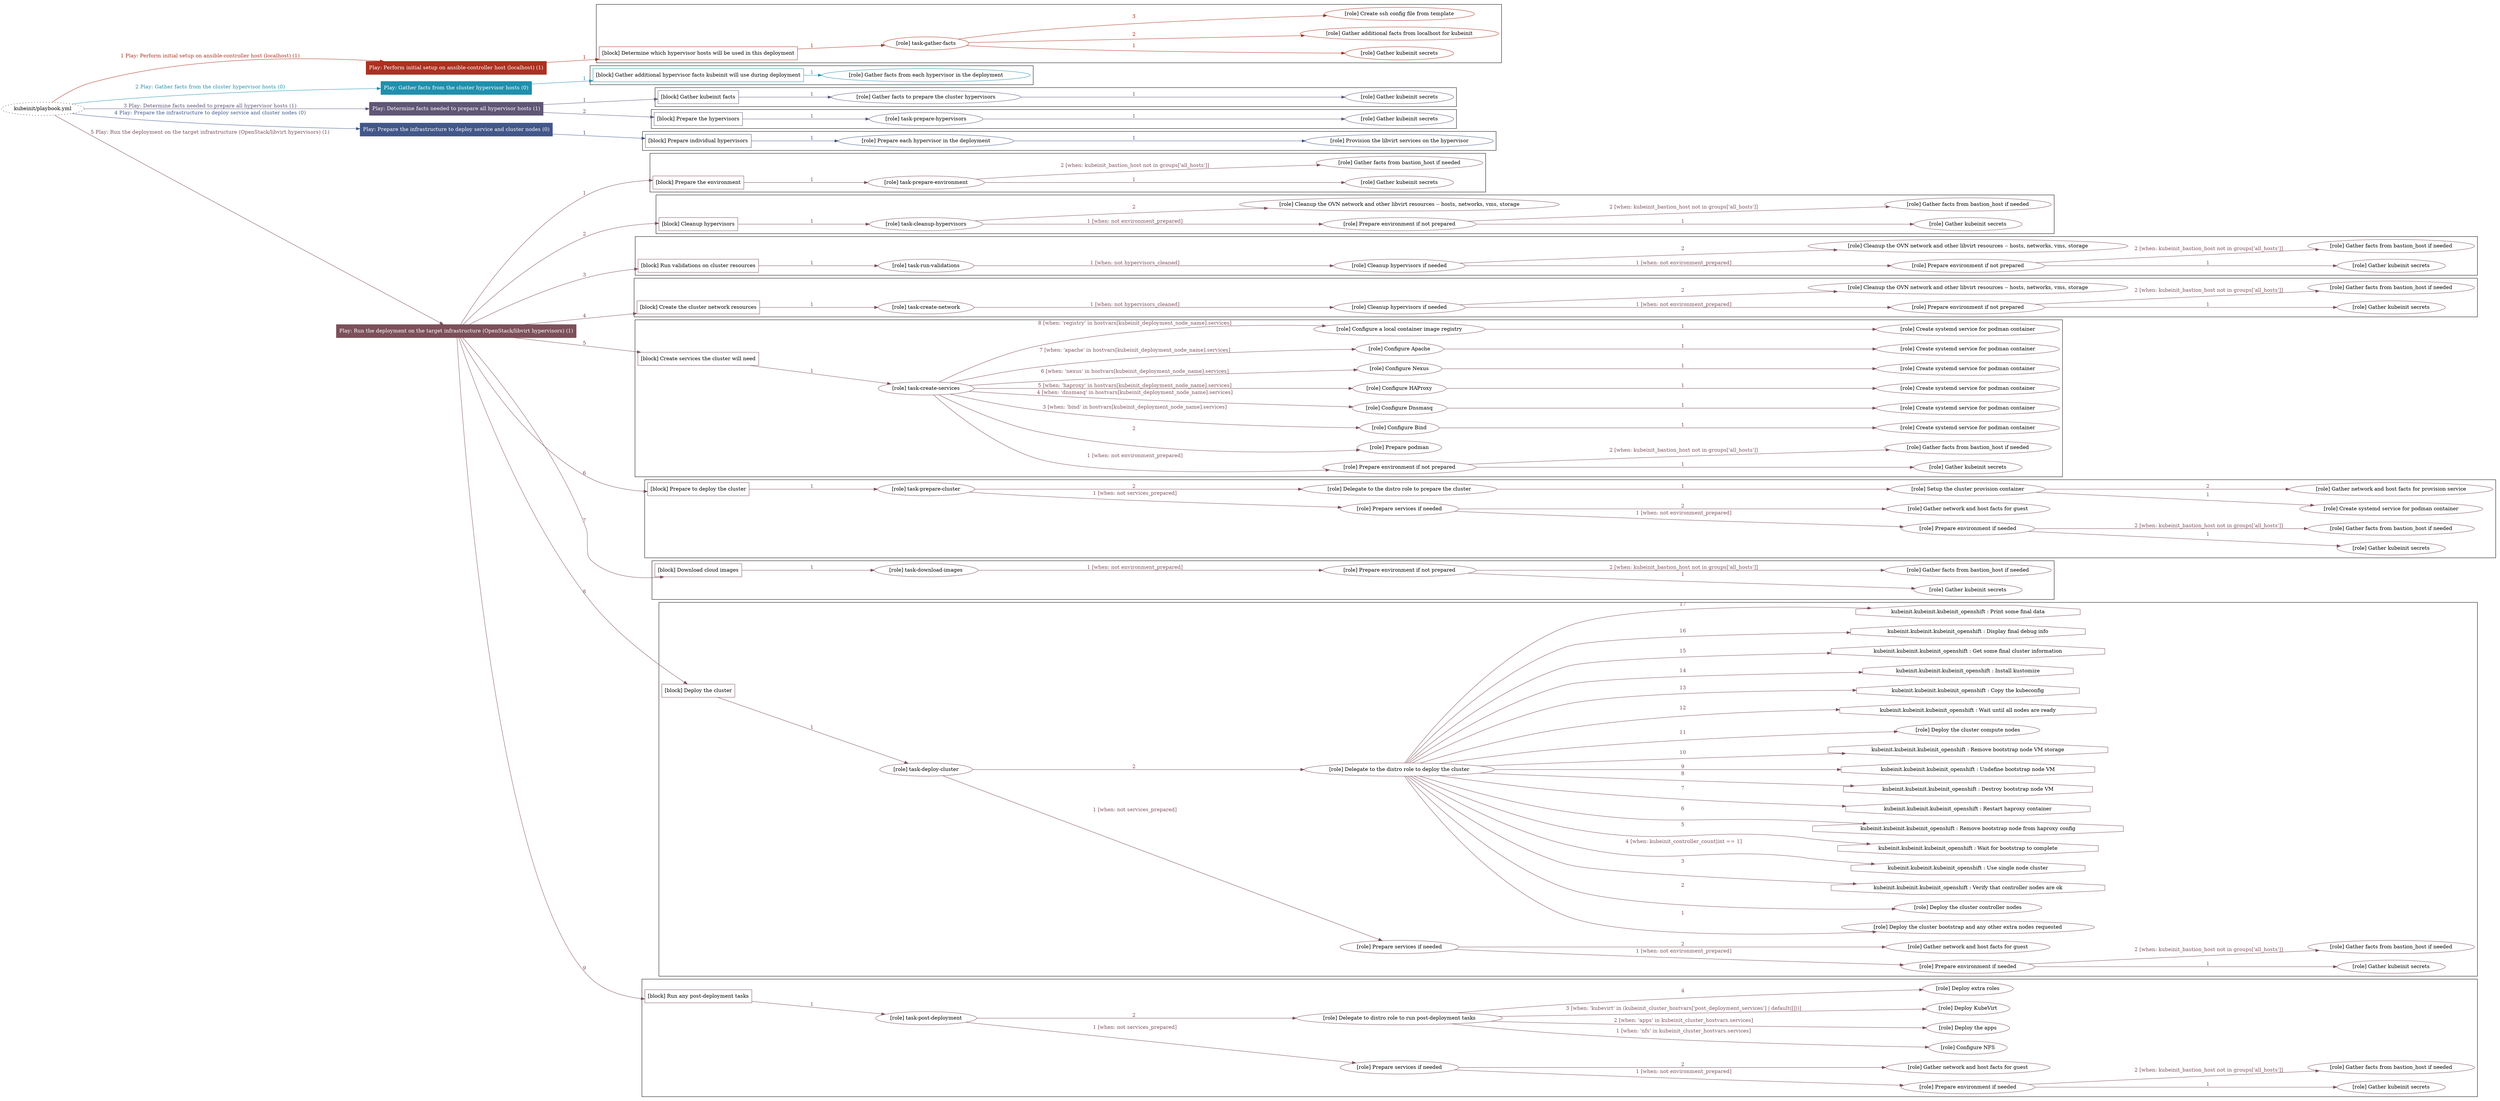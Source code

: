 digraph {
	graph [concentrate=true ordering=in rankdir=LR ratio=fill]
	edge [esep=5 sep=10]
	"kubeinit/playbook.yml" [URL="/home/runner/work/kubeinit/kubeinit/kubeinit/playbook.yml" id=playbook_2ecef9c2 style=dotted]
	"kubeinit/playbook.yml" -> play_bd75e456 [label="1 Play: Perform initial setup on ansible-controller host (localhost) (1)" color="#ac3120" fontcolor="#ac3120" id=edge_play_bd75e456 labeltooltip="1 Play: Perform initial setup on ansible-controller host (localhost) (1)" tooltip="1 Play: Perform initial setup on ansible-controller host (localhost) (1)"]
	subgraph "Play: Perform initial setup on ansible-controller host (localhost) (1)" {
		play_bd75e456 [label="Play: Perform initial setup on ansible-controller host (localhost) (1)" URL="/home/runner/work/kubeinit/kubeinit/kubeinit/playbook.yml" color="#ac3120" fontcolor="#ffffff" id=play_bd75e456 shape=box style=filled tooltip=localhost]
		play_bd75e456 -> block_e60474e4 [label=1 color="#ac3120" fontcolor="#ac3120" id=edge_block_e60474e4 labeltooltip=1 tooltip=1]
		subgraph cluster_block_e60474e4 {
			block_e60474e4 [label="[block] Determine which hypervisor hosts will be used in this deployment" URL="/home/runner/work/kubeinit/kubeinit/kubeinit/playbook.yml" color="#ac3120" id=block_e60474e4 labeltooltip="Determine which hypervisor hosts will be used in this deployment" shape=box tooltip="Determine which hypervisor hosts will be used in this deployment"]
			block_e60474e4 -> role_9dd4829f [label="1 " color="#ac3120" fontcolor="#ac3120" id=edge_role_9dd4829f labeltooltip="1 " tooltip="1 "]
			subgraph "task-gather-facts" {
				role_9dd4829f [label="[role] task-gather-facts" URL="/home/runner/work/kubeinit/kubeinit/kubeinit/playbook.yml" color="#ac3120" id=role_9dd4829f tooltip="task-gather-facts"]
				role_9dd4829f -> role_21f0dcd2 [label="1 " color="#ac3120" fontcolor="#ac3120" id=edge_role_21f0dcd2 labeltooltip="1 " tooltip="1 "]
				subgraph "Gather kubeinit secrets" {
					role_21f0dcd2 [label="[role] Gather kubeinit secrets" URL="/home/runner/.ansible/collections/ansible_collections/kubeinit/kubeinit/roles/kubeinit_prepare/tasks/build_hypervisors_group.yml" color="#ac3120" id=role_21f0dcd2 tooltip="Gather kubeinit secrets"]
				}
				role_9dd4829f -> role_480e00d5 [label="2 " color="#ac3120" fontcolor="#ac3120" id=edge_role_480e00d5 labeltooltip="2 " tooltip="2 "]
				subgraph "Gather additional facts from localhost for kubeinit" {
					role_480e00d5 [label="[role] Gather additional facts from localhost for kubeinit" URL="/home/runner/.ansible/collections/ansible_collections/kubeinit/kubeinit/roles/kubeinit_prepare/tasks/build_hypervisors_group.yml" color="#ac3120" id=role_480e00d5 tooltip="Gather additional facts from localhost for kubeinit"]
				}
				role_9dd4829f -> role_1abca2e8 [label="3 " color="#ac3120" fontcolor="#ac3120" id=edge_role_1abca2e8 labeltooltip="3 " tooltip="3 "]
				subgraph "Create ssh config file from template" {
					role_1abca2e8 [label="[role] Create ssh config file from template" URL="/home/runner/.ansible/collections/ansible_collections/kubeinit/kubeinit/roles/kubeinit_prepare/tasks/build_hypervisors_group.yml" color="#ac3120" id=role_1abca2e8 tooltip="Create ssh config file from template"]
				}
			}
		}
	}
	"kubeinit/playbook.yml" -> play_3fe24943 [label="2 Play: Gather facts from the cluster hypervisor hosts (0)" color="#1f90ad" fontcolor="#1f90ad" id=edge_play_3fe24943 labeltooltip="2 Play: Gather facts from the cluster hypervisor hosts (0)" tooltip="2 Play: Gather facts from the cluster hypervisor hosts (0)"]
	subgraph "Play: Gather facts from the cluster hypervisor hosts (0)" {
		play_3fe24943 [label="Play: Gather facts from the cluster hypervisor hosts (0)" URL="/home/runner/work/kubeinit/kubeinit/kubeinit/playbook.yml" color="#1f90ad" fontcolor="#ffffff" id=play_3fe24943 shape=box style=filled tooltip="Play: Gather facts from the cluster hypervisor hosts (0)"]
		play_3fe24943 -> block_f108f257 [label=1 color="#1f90ad" fontcolor="#1f90ad" id=edge_block_f108f257 labeltooltip=1 tooltip=1]
		subgraph cluster_block_f108f257 {
			block_f108f257 [label="[block] Gather additional hypervisor facts kubeinit will use during deployment" URL="/home/runner/work/kubeinit/kubeinit/kubeinit/playbook.yml" color="#1f90ad" id=block_f108f257 labeltooltip="Gather additional hypervisor facts kubeinit will use during deployment" shape=box tooltip="Gather additional hypervisor facts kubeinit will use during deployment"]
			block_f108f257 -> role_a5a7b0dd [label="1 " color="#1f90ad" fontcolor="#1f90ad" id=edge_role_a5a7b0dd labeltooltip="1 " tooltip="1 "]
			subgraph "Gather facts from each hypervisor in the deployment" {
				role_a5a7b0dd [label="[role] Gather facts from each hypervisor in the deployment" URL="/home/runner/work/kubeinit/kubeinit/kubeinit/playbook.yml" color="#1f90ad" id=role_a5a7b0dd tooltip="Gather facts from each hypervisor in the deployment"]
			}
		}
	}
	"kubeinit/playbook.yml" -> play_b5bf897e [label="3 Play: Determine facts needed to prepare all hypervisor hosts (1)" color="#605676" fontcolor="#605676" id=edge_play_b5bf897e labeltooltip="3 Play: Determine facts needed to prepare all hypervisor hosts (1)" tooltip="3 Play: Determine facts needed to prepare all hypervisor hosts (1)"]
	subgraph "Play: Determine facts needed to prepare all hypervisor hosts (1)" {
		play_b5bf897e [label="Play: Determine facts needed to prepare all hypervisor hosts (1)" URL="/home/runner/work/kubeinit/kubeinit/kubeinit/playbook.yml" color="#605676" fontcolor="#ffffff" id=play_b5bf897e shape=box style=filled tooltip=localhost]
		play_b5bf897e -> block_029d17f0 [label=1 color="#605676" fontcolor="#605676" id=edge_block_029d17f0 labeltooltip=1 tooltip=1]
		subgraph cluster_block_029d17f0 {
			block_029d17f0 [label="[block] Gather kubeinit facts" URL="/home/runner/work/kubeinit/kubeinit/kubeinit/playbook.yml" color="#605676" id=block_029d17f0 labeltooltip="Gather kubeinit facts" shape=box tooltip="Gather kubeinit facts"]
			block_029d17f0 -> role_c4d82b80 [label="1 " color="#605676" fontcolor="#605676" id=edge_role_c4d82b80 labeltooltip="1 " tooltip="1 "]
			subgraph "Gather facts to prepare the cluster hypervisors" {
				role_c4d82b80 [label="[role] Gather facts to prepare the cluster hypervisors" URL="/home/runner/work/kubeinit/kubeinit/kubeinit/playbook.yml" color="#605676" id=role_c4d82b80 tooltip="Gather facts to prepare the cluster hypervisors"]
				role_c4d82b80 -> role_113eaf6a [label="1 " color="#605676" fontcolor="#605676" id=edge_role_113eaf6a labeltooltip="1 " tooltip="1 "]
				subgraph "Gather kubeinit secrets" {
					role_113eaf6a [label="[role] Gather kubeinit secrets" URL="/home/runner/.ansible/collections/ansible_collections/kubeinit/kubeinit/roles/kubeinit_prepare/tasks/gather_kubeinit_facts.yml" color="#605676" id=role_113eaf6a tooltip="Gather kubeinit secrets"]
				}
			}
		}
		play_b5bf897e -> block_5e8f292c [label=2 color="#605676" fontcolor="#605676" id=edge_block_5e8f292c labeltooltip=2 tooltip=2]
		subgraph cluster_block_5e8f292c {
			block_5e8f292c [label="[block] Prepare the hypervisors" URL="/home/runner/work/kubeinit/kubeinit/kubeinit/playbook.yml" color="#605676" id=block_5e8f292c labeltooltip="Prepare the hypervisors" shape=box tooltip="Prepare the hypervisors"]
			block_5e8f292c -> role_0f27f390 [label="1 " color="#605676" fontcolor="#605676" id=edge_role_0f27f390 labeltooltip="1 " tooltip="1 "]
			subgraph "task-prepare-hypervisors" {
				role_0f27f390 [label="[role] task-prepare-hypervisors" URL="/home/runner/work/kubeinit/kubeinit/kubeinit/playbook.yml" color="#605676" id=role_0f27f390 tooltip="task-prepare-hypervisors"]
				role_0f27f390 -> role_08457fc5 [label="1 " color="#605676" fontcolor="#605676" id=edge_role_08457fc5 labeltooltip="1 " tooltip="1 "]
				subgraph "Gather kubeinit secrets" {
					role_08457fc5 [label="[role] Gather kubeinit secrets" URL="/home/runner/.ansible/collections/ansible_collections/kubeinit/kubeinit/roles/kubeinit_prepare/tasks/gather_kubeinit_facts.yml" color="#605676" id=role_08457fc5 tooltip="Gather kubeinit secrets"]
				}
			}
		}
	}
	"kubeinit/playbook.yml" -> play_27a9bd4d [label="4 Play: Prepare the infrastructure to deploy service and cluster nodes (0)" color="#42578a" fontcolor="#42578a" id=edge_play_27a9bd4d labeltooltip="4 Play: Prepare the infrastructure to deploy service and cluster nodes (0)" tooltip="4 Play: Prepare the infrastructure to deploy service and cluster nodes (0)"]
	subgraph "Play: Prepare the infrastructure to deploy service and cluster nodes (0)" {
		play_27a9bd4d [label="Play: Prepare the infrastructure to deploy service and cluster nodes (0)" URL="/home/runner/work/kubeinit/kubeinit/kubeinit/playbook.yml" color="#42578a" fontcolor="#ffffff" id=play_27a9bd4d shape=box style=filled tooltip="Play: Prepare the infrastructure to deploy service and cluster nodes (0)"]
		play_27a9bd4d -> block_1eea6a3b [label=1 color="#42578a" fontcolor="#42578a" id=edge_block_1eea6a3b labeltooltip=1 tooltip=1]
		subgraph cluster_block_1eea6a3b {
			block_1eea6a3b [label="[block] Prepare individual hypervisors" URL="/home/runner/work/kubeinit/kubeinit/kubeinit/playbook.yml" color="#42578a" id=block_1eea6a3b labeltooltip="Prepare individual hypervisors" shape=box tooltip="Prepare individual hypervisors"]
			block_1eea6a3b -> role_54da2960 [label="1 " color="#42578a" fontcolor="#42578a" id=edge_role_54da2960 labeltooltip="1 " tooltip="1 "]
			subgraph "Prepare each hypervisor in the deployment" {
				role_54da2960 [label="[role] Prepare each hypervisor in the deployment" URL="/home/runner/work/kubeinit/kubeinit/kubeinit/playbook.yml" color="#42578a" id=role_54da2960 tooltip="Prepare each hypervisor in the deployment"]
				role_54da2960 -> role_a6de8993 [label="1 " color="#42578a" fontcolor="#42578a" id=edge_role_a6de8993 labeltooltip="1 " tooltip="1 "]
				subgraph "Provision the libvirt services on the hypervisor" {
					role_a6de8993 [label="[role] Provision the libvirt services on the hypervisor" URL="/home/runner/.ansible/collections/ansible_collections/kubeinit/kubeinit/roles/kubeinit_prepare/tasks/prepare_hypervisor.yml" color="#42578a" id=role_a6de8993 tooltip="Provision the libvirt services on the hypervisor"]
				}
			}
		}
	}
	"kubeinit/playbook.yml" -> play_464e5fad [label="5 Play: Run the deployment on the target infrastructure (OpenStack/libvirt hypervisors) (1)" color="#7c505b" fontcolor="#7c505b" id=edge_play_464e5fad labeltooltip="5 Play: Run the deployment on the target infrastructure (OpenStack/libvirt hypervisors) (1)" tooltip="5 Play: Run the deployment on the target infrastructure (OpenStack/libvirt hypervisors) (1)"]
	subgraph "Play: Run the deployment on the target infrastructure (OpenStack/libvirt hypervisors) (1)" {
		play_464e5fad [label="Play: Run the deployment on the target infrastructure (OpenStack/libvirt hypervisors) (1)" URL="/home/runner/work/kubeinit/kubeinit/kubeinit/playbook.yml" color="#7c505b" fontcolor="#ffffff" id=play_464e5fad shape=box style=filled tooltip=localhost]
		play_464e5fad -> block_c27dfc63 [label=1 color="#7c505b" fontcolor="#7c505b" id=edge_block_c27dfc63 labeltooltip=1 tooltip=1]
		subgraph cluster_block_c27dfc63 {
			block_c27dfc63 [label="[block] Prepare the environment" URL="/home/runner/work/kubeinit/kubeinit/kubeinit/playbook.yml" color="#7c505b" id=block_c27dfc63 labeltooltip="Prepare the environment" shape=box tooltip="Prepare the environment"]
			block_c27dfc63 -> role_5b046845 [label="1 " color="#7c505b" fontcolor="#7c505b" id=edge_role_5b046845 labeltooltip="1 " tooltip="1 "]
			subgraph "task-prepare-environment" {
				role_5b046845 [label="[role] task-prepare-environment" URL="/home/runner/work/kubeinit/kubeinit/kubeinit/playbook.yml" color="#7c505b" id=role_5b046845 tooltip="task-prepare-environment"]
				role_5b046845 -> role_dd54b17c [label="1 " color="#7c505b" fontcolor="#7c505b" id=edge_role_dd54b17c labeltooltip="1 " tooltip="1 "]
				subgraph "Gather kubeinit secrets" {
					role_dd54b17c [label="[role] Gather kubeinit secrets" URL="/home/runner/.ansible/collections/ansible_collections/kubeinit/kubeinit/roles/kubeinit_prepare/tasks/gather_kubeinit_facts.yml" color="#7c505b" id=role_dd54b17c tooltip="Gather kubeinit secrets"]
				}
				role_5b046845 -> role_344f8639 [label="2 [when: kubeinit_bastion_host not in groups['all_hosts']]" color="#7c505b" fontcolor="#7c505b" id=edge_role_344f8639 labeltooltip="2 [when: kubeinit_bastion_host not in groups['all_hosts']]" tooltip="2 [when: kubeinit_bastion_host not in groups['all_hosts']]"]
				subgraph "Gather facts from bastion_host if needed" {
					role_344f8639 [label="[role] Gather facts from bastion_host if needed" URL="/home/runner/.ansible/collections/ansible_collections/kubeinit/kubeinit/roles/kubeinit_prepare/tasks/main.yml" color="#7c505b" id=role_344f8639 tooltip="Gather facts from bastion_host if needed"]
				}
			}
		}
		play_464e5fad -> block_ee0a2fc3 [label=2 color="#7c505b" fontcolor="#7c505b" id=edge_block_ee0a2fc3 labeltooltip=2 tooltip=2]
		subgraph cluster_block_ee0a2fc3 {
			block_ee0a2fc3 [label="[block] Cleanup hypervisors" URL="/home/runner/work/kubeinit/kubeinit/kubeinit/playbook.yml" color="#7c505b" id=block_ee0a2fc3 labeltooltip="Cleanup hypervisors" shape=box tooltip="Cleanup hypervisors"]
			block_ee0a2fc3 -> role_9a7eea65 [label="1 " color="#7c505b" fontcolor="#7c505b" id=edge_role_9a7eea65 labeltooltip="1 " tooltip="1 "]
			subgraph "task-cleanup-hypervisors" {
				role_9a7eea65 [label="[role] task-cleanup-hypervisors" URL="/home/runner/work/kubeinit/kubeinit/kubeinit/playbook.yml" color="#7c505b" id=role_9a7eea65 tooltip="task-cleanup-hypervisors"]
				role_9a7eea65 -> role_60e5c113 [label="1 [when: not environment_prepared]" color="#7c505b" fontcolor="#7c505b" id=edge_role_60e5c113 labeltooltip="1 [when: not environment_prepared]" tooltip="1 [when: not environment_prepared]"]
				subgraph "Prepare environment if not prepared" {
					role_60e5c113 [label="[role] Prepare environment if not prepared" URL="/home/runner/.ansible/collections/ansible_collections/kubeinit/kubeinit/roles/kubeinit_libvirt/tasks/cleanup_hypervisors.yml" color="#7c505b" id=role_60e5c113 tooltip="Prepare environment if not prepared"]
					role_60e5c113 -> role_4d7ef647 [label="1 " color="#7c505b" fontcolor="#7c505b" id=edge_role_4d7ef647 labeltooltip="1 " tooltip="1 "]
					subgraph "Gather kubeinit secrets" {
						role_4d7ef647 [label="[role] Gather kubeinit secrets" URL="/home/runner/.ansible/collections/ansible_collections/kubeinit/kubeinit/roles/kubeinit_prepare/tasks/gather_kubeinit_facts.yml" color="#7c505b" id=role_4d7ef647 tooltip="Gather kubeinit secrets"]
					}
					role_60e5c113 -> role_9958f5a2 [label="2 [when: kubeinit_bastion_host not in groups['all_hosts']]" color="#7c505b" fontcolor="#7c505b" id=edge_role_9958f5a2 labeltooltip="2 [when: kubeinit_bastion_host not in groups['all_hosts']]" tooltip="2 [when: kubeinit_bastion_host not in groups['all_hosts']]"]
					subgraph "Gather facts from bastion_host if needed" {
						role_9958f5a2 [label="[role] Gather facts from bastion_host if needed" URL="/home/runner/.ansible/collections/ansible_collections/kubeinit/kubeinit/roles/kubeinit_prepare/tasks/main.yml" color="#7c505b" id=role_9958f5a2 tooltip="Gather facts from bastion_host if needed"]
					}
				}
				role_9a7eea65 -> role_b00a79b4 [label="2 " color="#7c505b" fontcolor="#7c505b" id=edge_role_b00a79b4 labeltooltip="2 " tooltip="2 "]
				subgraph "Cleanup the OVN network and other libvirt resources -- hosts, networks, vms, storage" {
					role_b00a79b4 [label="[role] Cleanup the OVN network and other libvirt resources -- hosts, networks, vms, storage" URL="/home/runner/.ansible/collections/ansible_collections/kubeinit/kubeinit/roles/kubeinit_libvirt/tasks/cleanup_hypervisors.yml" color="#7c505b" id=role_b00a79b4 tooltip="Cleanup the OVN network and other libvirt resources -- hosts, networks, vms, storage"]
				}
			}
		}
		play_464e5fad -> block_6ba2b6db [label=3 color="#7c505b" fontcolor="#7c505b" id=edge_block_6ba2b6db labeltooltip=3 tooltip=3]
		subgraph cluster_block_6ba2b6db {
			block_6ba2b6db [label="[block] Run validations on cluster resources" URL="/home/runner/work/kubeinit/kubeinit/kubeinit/playbook.yml" color="#7c505b" id=block_6ba2b6db labeltooltip="Run validations on cluster resources" shape=box tooltip="Run validations on cluster resources"]
			block_6ba2b6db -> role_a6dc7835 [label="1 " color="#7c505b" fontcolor="#7c505b" id=edge_role_a6dc7835 labeltooltip="1 " tooltip="1 "]
			subgraph "task-run-validations" {
				role_a6dc7835 [label="[role] task-run-validations" URL="/home/runner/work/kubeinit/kubeinit/kubeinit/playbook.yml" color="#7c505b" id=role_a6dc7835 tooltip="task-run-validations"]
				role_a6dc7835 -> role_3d66796c [label="1 [when: not hypervisors_cleaned]" color="#7c505b" fontcolor="#7c505b" id=edge_role_3d66796c labeltooltip="1 [when: not hypervisors_cleaned]" tooltip="1 [when: not hypervisors_cleaned]"]
				subgraph "Cleanup hypervisors if needed" {
					role_3d66796c [label="[role] Cleanup hypervisors if needed" URL="/home/runner/.ansible/collections/ansible_collections/kubeinit/kubeinit/roles/kubeinit_validations/tasks/main.yml" color="#7c505b" id=role_3d66796c tooltip="Cleanup hypervisors if needed"]
					role_3d66796c -> role_056857b9 [label="1 [when: not environment_prepared]" color="#7c505b" fontcolor="#7c505b" id=edge_role_056857b9 labeltooltip="1 [when: not environment_prepared]" tooltip="1 [when: not environment_prepared]"]
					subgraph "Prepare environment if not prepared" {
						role_056857b9 [label="[role] Prepare environment if not prepared" URL="/home/runner/.ansible/collections/ansible_collections/kubeinit/kubeinit/roles/kubeinit_libvirt/tasks/cleanup_hypervisors.yml" color="#7c505b" id=role_056857b9 tooltip="Prepare environment if not prepared"]
						role_056857b9 -> role_f570d9ed [label="1 " color="#7c505b" fontcolor="#7c505b" id=edge_role_f570d9ed labeltooltip="1 " tooltip="1 "]
						subgraph "Gather kubeinit secrets" {
							role_f570d9ed [label="[role] Gather kubeinit secrets" URL="/home/runner/.ansible/collections/ansible_collections/kubeinit/kubeinit/roles/kubeinit_prepare/tasks/gather_kubeinit_facts.yml" color="#7c505b" id=role_f570d9ed tooltip="Gather kubeinit secrets"]
						}
						role_056857b9 -> role_883fc8d9 [label="2 [when: kubeinit_bastion_host not in groups['all_hosts']]" color="#7c505b" fontcolor="#7c505b" id=edge_role_883fc8d9 labeltooltip="2 [when: kubeinit_bastion_host not in groups['all_hosts']]" tooltip="2 [when: kubeinit_bastion_host not in groups['all_hosts']]"]
						subgraph "Gather facts from bastion_host if needed" {
							role_883fc8d9 [label="[role] Gather facts from bastion_host if needed" URL="/home/runner/.ansible/collections/ansible_collections/kubeinit/kubeinit/roles/kubeinit_prepare/tasks/main.yml" color="#7c505b" id=role_883fc8d9 tooltip="Gather facts from bastion_host if needed"]
						}
					}
					role_3d66796c -> role_c065f592 [label="2 " color="#7c505b" fontcolor="#7c505b" id=edge_role_c065f592 labeltooltip="2 " tooltip="2 "]
					subgraph "Cleanup the OVN network and other libvirt resources -- hosts, networks, vms, storage" {
						role_c065f592 [label="[role] Cleanup the OVN network and other libvirt resources -- hosts, networks, vms, storage" URL="/home/runner/.ansible/collections/ansible_collections/kubeinit/kubeinit/roles/kubeinit_libvirt/tasks/cleanup_hypervisors.yml" color="#7c505b" id=role_c065f592 tooltip="Cleanup the OVN network and other libvirt resources -- hosts, networks, vms, storage"]
					}
				}
			}
		}
		play_464e5fad -> block_7b73a2bb [label=4 color="#7c505b" fontcolor="#7c505b" id=edge_block_7b73a2bb labeltooltip=4 tooltip=4]
		subgraph cluster_block_7b73a2bb {
			block_7b73a2bb [label="[block] Create the cluster network resources" URL="/home/runner/work/kubeinit/kubeinit/kubeinit/playbook.yml" color="#7c505b" id=block_7b73a2bb labeltooltip="Create the cluster network resources" shape=box tooltip="Create the cluster network resources"]
			block_7b73a2bb -> role_0841ff9b [label="1 " color="#7c505b" fontcolor="#7c505b" id=edge_role_0841ff9b labeltooltip="1 " tooltip="1 "]
			subgraph "task-create-network" {
				role_0841ff9b [label="[role] task-create-network" URL="/home/runner/work/kubeinit/kubeinit/kubeinit/playbook.yml" color="#7c505b" id=role_0841ff9b tooltip="task-create-network"]
				role_0841ff9b -> role_c2386a60 [label="1 [when: not hypervisors_cleaned]" color="#7c505b" fontcolor="#7c505b" id=edge_role_c2386a60 labeltooltip="1 [when: not hypervisors_cleaned]" tooltip="1 [when: not hypervisors_cleaned]"]
				subgraph "Cleanup hypervisors if needed" {
					role_c2386a60 [label="[role] Cleanup hypervisors if needed" URL="/home/runner/.ansible/collections/ansible_collections/kubeinit/kubeinit/roles/kubeinit_libvirt/tasks/create_network.yml" color="#7c505b" id=role_c2386a60 tooltip="Cleanup hypervisors if needed"]
					role_c2386a60 -> role_e0f6a421 [label="1 [when: not environment_prepared]" color="#7c505b" fontcolor="#7c505b" id=edge_role_e0f6a421 labeltooltip="1 [when: not environment_prepared]" tooltip="1 [when: not environment_prepared]"]
					subgraph "Prepare environment if not prepared" {
						role_e0f6a421 [label="[role] Prepare environment if not prepared" URL="/home/runner/.ansible/collections/ansible_collections/kubeinit/kubeinit/roles/kubeinit_libvirt/tasks/cleanup_hypervisors.yml" color="#7c505b" id=role_e0f6a421 tooltip="Prepare environment if not prepared"]
						role_e0f6a421 -> role_12e2e7cd [label="1 " color="#7c505b" fontcolor="#7c505b" id=edge_role_12e2e7cd labeltooltip="1 " tooltip="1 "]
						subgraph "Gather kubeinit secrets" {
							role_12e2e7cd [label="[role] Gather kubeinit secrets" URL="/home/runner/.ansible/collections/ansible_collections/kubeinit/kubeinit/roles/kubeinit_prepare/tasks/gather_kubeinit_facts.yml" color="#7c505b" id=role_12e2e7cd tooltip="Gather kubeinit secrets"]
						}
						role_e0f6a421 -> role_08251d9f [label="2 [when: kubeinit_bastion_host not in groups['all_hosts']]" color="#7c505b" fontcolor="#7c505b" id=edge_role_08251d9f labeltooltip="2 [when: kubeinit_bastion_host not in groups['all_hosts']]" tooltip="2 [when: kubeinit_bastion_host not in groups['all_hosts']]"]
						subgraph "Gather facts from bastion_host if needed" {
							role_08251d9f [label="[role] Gather facts from bastion_host if needed" URL="/home/runner/.ansible/collections/ansible_collections/kubeinit/kubeinit/roles/kubeinit_prepare/tasks/main.yml" color="#7c505b" id=role_08251d9f tooltip="Gather facts from bastion_host if needed"]
						}
					}
					role_c2386a60 -> role_8a01d1f8 [label="2 " color="#7c505b" fontcolor="#7c505b" id=edge_role_8a01d1f8 labeltooltip="2 " tooltip="2 "]
					subgraph "Cleanup the OVN network and other libvirt resources -- hosts, networks, vms, storage" {
						role_8a01d1f8 [label="[role] Cleanup the OVN network and other libvirt resources -- hosts, networks, vms, storage" URL="/home/runner/.ansible/collections/ansible_collections/kubeinit/kubeinit/roles/kubeinit_libvirt/tasks/cleanup_hypervisors.yml" color="#7c505b" id=role_8a01d1f8 tooltip="Cleanup the OVN network and other libvirt resources -- hosts, networks, vms, storage"]
					}
				}
			}
		}
		play_464e5fad -> block_6f288939 [label=5 color="#7c505b" fontcolor="#7c505b" id=edge_block_6f288939 labeltooltip=5 tooltip=5]
		subgraph cluster_block_6f288939 {
			block_6f288939 [label="[block] Create services the cluster will need" URL="/home/runner/work/kubeinit/kubeinit/kubeinit/playbook.yml" color="#7c505b" id=block_6f288939 labeltooltip="Create services the cluster will need" shape=box tooltip="Create services the cluster will need"]
			block_6f288939 -> role_d774614d [label="1 " color="#7c505b" fontcolor="#7c505b" id=edge_role_d774614d labeltooltip="1 " tooltip="1 "]
			subgraph "task-create-services" {
				role_d774614d [label="[role] task-create-services" URL="/home/runner/work/kubeinit/kubeinit/kubeinit/playbook.yml" color="#7c505b" id=role_d774614d tooltip="task-create-services"]
				role_d774614d -> role_f49b2416 [label="1 [when: not environment_prepared]" color="#7c505b" fontcolor="#7c505b" id=edge_role_f49b2416 labeltooltip="1 [when: not environment_prepared]" tooltip="1 [when: not environment_prepared]"]
				subgraph "Prepare environment if not prepared" {
					role_f49b2416 [label="[role] Prepare environment if not prepared" URL="/home/runner/.ansible/collections/ansible_collections/kubeinit/kubeinit/roles/kubeinit_services/tasks/main.yml" color="#7c505b" id=role_f49b2416 tooltip="Prepare environment if not prepared"]
					role_f49b2416 -> role_08028e03 [label="1 " color="#7c505b" fontcolor="#7c505b" id=edge_role_08028e03 labeltooltip="1 " tooltip="1 "]
					subgraph "Gather kubeinit secrets" {
						role_08028e03 [label="[role] Gather kubeinit secrets" URL="/home/runner/.ansible/collections/ansible_collections/kubeinit/kubeinit/roles/kubeinit_prepare/tasks/gather_kubeinit_facts.yml" color="#7c505b" id=role_08028e03 tooltip="Gather kubeinit secrets"]
					}
					role_f49b2416 -> role_474a8552 [label="2 [when: kubeinit_bastion_host not in groups['all_hosts']]" color="#7c505b" fontcolor="#7c505b" id=edge_role_474a8552 labeltooltip="2 [when: kubeinit_bastion_host not in groups['all_hosts']]" tooltip="2 [when: kubeinit_bastion_host not in groups['all_hosts']]"]
					subgraph "Gather facts from bastion_host if needed" {
						role_474a8552 [label="[role] Gather facts from bastion_host if needed" URL="/home/runner/.ansible/collections/ansible_collections/kubeinit/kubeinit/roles/kubeinit_prepare/tasks/main.yml" color="#7c505b" id=role_474a8552 tooltip="Gather facts from bastion_host if needed"]
					}
				}
				role_d774614d -> role_af45e315 [label="2 " color="#7c505b" fontcolor="#7c505b" id=edge_role_af45e315 labeltooltip="2 " tooltip="2 "]
				subgraph "Prepare podman" {
					role_af45e315 [label="[role] Prepare podman" URL="/home/runner/.ansible/collections/ansible_collections/kubeinit/kubeinit/roles/kubeinit_services/tasks/00_create_service_pod.yml" color="#7c505b" id=role_af45e315 tooltip="Prepare podman"]
				}
				role_d774614d -> role_59c7b62d [label="3 [when: 'bind' in hostvars[kubeinit_deployment_node_name].services]" color="#7c505b" fontcolor="#7c505b" id=edge_role_59c7b62d labeltooltip="3 [when: 'bind' in hostvars[kubeinit_deployment_node_name].services]" tooltip="3 [when: 'bind' in hostvars[kubeinit_deployment_node_name].services]"]
				subgraph "Configure Bind" {
					role_59c7b62d [label="[role] Configure Bind" URL="/home/runner/.ansible/collections/ansible_collections/kubeinit/kubeinit/roles/kubeinit_services/tasks/start_services_containers.yml" color="#7c505b" id=role_59c7b62d tooltip="Configure Bind"]
					role_59c7b62d -> role_da3156a0 [label="1 " color="#7c505b" fontcolor="#7c505b" id=edge_role_da3156a0 labeltooltip="1 " tooltip="1 "]
					subgraph "Create systemd service for podman container" {
						role_da3156a0 [label="[role] Create systemd service for podman container" URL="/home/runner/.ansible/collections/ansible_collections/kubeinit/kubeinit/roles/kubeinit_bind/tasks/main.yml" color="#7c505b" id=role_da3156a0 tooltip="Create systemd service for podman container"]
					}
				}
				role_d774614d -> role_2cb71d1d [label="4 [when: 'dnsmasq' in hostvars[kubeinit_deployment_node_name].services]" color="#7c505b" fontcolor="#7c505b" id=edge_role_2cb71d1d labeltooltip="4 [when: 'dnsmasq' in hostvars[kubeinit_deployment_node_name].services]" tooltip="4 [when: 'dnsmasq' in hostvars[kubeinit_deployment_node_name].services]"]
				subgraph "Configure Dnsmasq" {
					role_2cb71d1d [label="[role] Configure Dnsmasq" URL="/home/runner/.ansible/collections/ansible_collections/kubeinit/kubeinit/roles/kubeinit_services/tasks/start_services_containers.yml" color="#7c505b" id=role_2cb71d1d tooltip="Configure Dnsmasq"]
					role_2cb71d1d -> role_5d501524 [label="1 " color="#7c505b" fontcolor="#7c505b" id=edge_role_5d501524 labeltooltip="1 " tooltip="1 "]
					subgraph "Create systemd service for podman container" {
						role_5d501524 [label="[role] Create systemd service for podman container" URL="/home/runner/.ansible/collections/ansible_collections/kubeinit/kubeinit/roles/kubeinit_dnsmasq/tasks/main.yml" color="#7c505b" id=role_5d501524 tooltip="Create systemd service for podman container"]
					}
				}
				role_d774614d -> role_cab9b516 [label="5 [when: 'haproxy' in hostvars[kubeinit_deployment_node_name].services]" color="#7c505b" fontcolor="#7c505b" id=edge_role_cab9b516 labeltooltip="5 [when: 'haproxy' in hostvars[kubeinit_deployment_node_name].services]" tooltip="5 [when: 'haproxy' in hostvars[kubeinit_deployment_node_name].services]"]
				subgraph "Configure HAProxy" {
					role_cab9b516 [label="[role] Configure HAProxy" URL="/home/runner/.ansible/collections/ansible_collections/kubeinit/kubeinit/roles/kubeinit_services/tasks/start_services_containers.yml" color="#7c505b" id=role_cab9b516 tooltip="Configure HAProxy"]
					role_cab9b516 -> role_99c7da34 [label="1 " color="#7c505b" fontcolor="#7c505b" id=edge_role_99c7da34 labeltooltip="1 " tooltip="1 "]
					subgraph "Create systemd service for podman container" {
						role_99c7da34 [label="[role] Create systemd service for podman container" URL="/home/runner/.ansible/collections/ansible_collections/kubeinit/kubeinit/roles/kubeinit_haproxy/tasks/main.yml" color="#7c505b" id=role_99c7da34 tooltip="Create systemd service for podman container"]
					}
				}
				role_d774614d -> role_1f7d694e [label="6 [when: 'nexus' in hostvars[kubeinit_deployment_node_name].services]" color="#7c505b" fontcolor="#7c505b" id=edge_role_1f7d694e labeltooltip="6 [when: 'nexus' in hostvars[kubeinit_deployment_node_name].services]" tooltip="6 [when: 'nexus' in hostvars[kubeinit_deployment_node_name].services]"]
				subgraph "Configure Nexus" {
					role_1f7d694e [label="[role] Configure Nexus" URL="/home/runner/.ansible/collections/ansible_collections/kubeinit/kubeinit/roles/kubeinit_services/tasks/start_services_containers.yml" color="#7c505b" id=role_1f7d694e tooltip="Configure Nexus"]
					role_1f7d694e -> role_16742d7b [label="1 " color="#7c505b" fontcolor="#7c505b" id=edge_role_16742d7b labeltooltip="1 " tooltip="1 "]
					subgraph "Create systemd service for podman container" {
						role_16742d7b [label="[role] Create systemd service for podman container" URL="/home/runner/.ansible/collections/ansible_collections/kubeinit/kubeinit/roles/kubeinit_nexus/tasks/main.yml" color="#7c505b" id=role_16742d7b tooltip="Create systemd service for podman container"]
					}
				}
				role_d774614d -> role_abc8a678 [label="7 [when: 'apache' in hostvars[kubeinit_deployment_node_name].services]" color="#7c505b" fontcolor="#7c505b" id=edge_role_abc8a678 labeltooltip="7 [when: 'apache' in hostvars[kubeinit_deployment_node_name].services]" tooltip="7 [when: 'apache' in hostvars[kubeinit_deployment_node_name].services]"]
				subgraph "Configure Apache" {
					role_abc8a678 [label="[role] Configure Apache" URL="/home/runner/.ansible/collections/ansible_collections/kubeinit/kubeinit/roles/kubeinit_services/tasks/start_services_containers.yml" color="#7c505b" id=role_abc8a678 tooltip="Configure Apache"]
					role_abc8a678 -> role_d18d8f79 [label="1 " color="#7c505b" fontcolor="#7c505b" id=edge_role_d18d8f79 labeltooltip="1 " tooltip="1 "]
					subgraph "Create systemd service for podman container" {
						role_d18d8f79 [label="[role] Create systemd service for podman container" URL="/home/runner/.ansible/collections/ansible_collections/kubeinit/kubeinit/roles/kubeinit_apache/tasks/main.yml" color="#7c505b" id=role_d18d8f79 tooltip="Create systemd service for podman container"]
					}
				}
				role_d774614d -> role_cf432cbb [label="8 [when: 'registry' in hostvars[kubeinit_deployment_node_name].services]" color="#7c505b" fontcolor="#7c505b" id=edge_role_cf432cbb labeltooltip="8 [when: 'registry' in hostvars[kubeinit_deployment_node_name].services]" tooltip="8 [when: 'registry' in hostvars[kubeinit_deployment_node_name].services]"]
				subgraph "Configure a local container image registry" {
					role_cf432cbb [label="[role] Configure a local container image registry" URL="/home/runner/.ansible/collections/ansible_collections/kubeinit/kubeinit/roles/kubeinit_services/tasks/start_services_containers.yml" color="#7c505b" id=role_cf432cbb tooltip="Configure a local container image registry"]
					role_cf432cbb -> role_1f42b25b [label="1 " color="#7c505b" fontcolor="#7c505b" id=edge_role_1f42b25b labeltooltip="1 " tooltip="1 "]
					subgraph "Create systemd service for podman container" {
						role_1f42b25b [label="[role] Create systemd service for podman container" URL="/home/runner/.ansible/collections/ansible_collections/kubeinit/kubeinit/roles/kubeinit_registry/tasks/main.yml" color="#7c505b" id=role_1f42b25b tooltip="Create systemd service for podman container"]
					}
				}
			}
		}
		play_464e5fad -> block_b0821ce1 [label=6 color="#7c505b" fontcolor="#7c505b" id=edge_block_b0821ce1 labeltooltip=6 tooltip=6]
		subgraph cluster_block_b0821ce1 {
			block_b0821ce1 [label="[block] Prepare to deploy the cluster" URL="/home/runner/work/kubeinit/kubeinit/kubeinit/playbook.yml" color="#7c505b" id=block_b0821ce1 labeltooltip="Prepare to deploy the cluster" shape=box tooltip="Prepare to deploy the cluster"]
			block_b0821ce1 -> role_c67ca4cd [label="1 " color="#7c505b" fontcolor="#7c505b" id=edge_role_c67ca4cd labeltooltip="1 " tooltip="1 "]
			subgraph "task-prepare-cluster" {
				role_c67ca4cd [label="[role] task-prepare-cluster" URL="/home/runner/work/kubeinit/kubeinit/kubeinit/playbook.yml" color="#7c505b" id=role_c67ca4cd tooltip="task-prepare-cluster"]
				role_c67ca4cd -> role_ff50f8fe [label="1 [when: not services_prepared]" color="#7c505b" fontcolor="#7c505b" id=edge_role_ff50f8fe labeltooltip="1 [when: not services_prepared]" tooltip="1 [when: not services_prepared]"]
				subgraph "Prepare services if needed" {
					role_ff50f8fe [label="[role] Prepare services if needed" URL="/home/runner/.ansible/collections/ansible_collections/kubeinit/kubeinit/roles/kubeinit_prepare/tasks/prepare_cluster.yml" color="#7c505b" id=role_ff50f8fe tooltip="Prepare services if needed"]
					role_ff50f8fe -> role_8d3756d8 [label="1 [when: not environment_prepared]" color="#7c505b" fontcolor="#7c505b" id=edge_role_8d3756d8 labeltooltip="1 [when: not environment_prepared]" tooltip="1 [when: not environment_prepared]"]
					subgraph "Prepare environment if needed" {
						role_8d3756d8 [label="[role] Prepare environment if needed" URL="/home/runner/.ansible/collections/ansible_collections/kubeinit/kubeinit/roles/kubeinit_services/tasks/prepare_services.yml" color="#7c505b" id=role_8d3756d8 tooltip="Prepare environment if needed"]
						role_8d3756d8 -> role_fbff2f55 [label="1 " color="#7c505b" fontcolor="#7c505b" id=edge_role_fbff2f55 labeltooltip="1 " tooltip="1 "]
						subgraph "Gather kubeinit secrets" {
							role_fbff2f55 [label="[role] Gather kubeinit secrets" URL="/home/runner/.ansible/collections/ansible_collections/kubeinit/kubeinit/roles/kubeinit_prepare/tasks/gather_kubeinit_facts.yml" color="#7c505b" id=role_fbff2f55 tooltip="Gather kubeinit secrets"]
						}
						role_8d3756d8 -> role_105a92b0 [label="2 [when: kubeinit_bastion_host not in groups['all_hosts']]" color="#7c505b" fontcolor="#7c505b" id=edge_role_105a92b0 labeltooltip="2 [when: kubeinit_bastion_host not in groups['all_hosts']]" tooltip="2 [when: kubeinit_bastion_host not in groups['all_hosts']]"]
						subgraph "Gather facts from bastion_host if needed" {
							role_105a92b0 [label="[role] Gather facts from bastion_host if needed" URL="/home/runner/.ansible/collections/ansible_collections/kubeinit/kubeinit/roles/kubeinit_prepare/tasks/main.yml" color="#7c505b" id=role_105a92b0 tooltip="Gather facts from bastion_host if needed"]
						}
					}
					role_ff50f8fe -> role_43954e00 [label="2 " color="#7c505b" fontcolor="#7c505b" id=edge_role_43954e00 labeltooltip="2 " tooltip="2 "]
					subgraph "Gather network and host facts for guest" {
						role_43954e00 [label="[role] Gather network and host facts for guest" URL="/home/runner/.ansible/collections/ansible_collections/kubeinit/kubeinit/roles/kubeinit_services/tasks/prepare_services.yml" color="#7c505b" id=role_43954e00 tooltip="Gather network and host facts for guest"]
					}
				}
				role_c67ca4cd -> role_5015b54a [label="2 " color="#7c505b" fontcolor="#7c505b" id=edge_role_5015b54a labeltooltip="2 " tooltip="2 "]
				subgraph "Delegate to the distro role to prepare the cluster" {
					role_5015b54a [label="[role] Delegate to the distro role to prepare the cluster" URL="/home/runner/.ansible/collections/ansible_collections/kubeinit/kubeinit/roles/kubeinit_prepare/tasks/prepare_cluster.yml" color="#7c505b" id=role_5015b54a tooltip="Delegate to the distro role to prepare the cluster"]
					role_5015b54a -> role_1a736825 [label="1 " color="#7c505b" fontcolor="#7c505b" id=edge_role_1a736825 labeltooltip="1 " tooltip="1 "]
					subgraph "Setup the cluster provision container" {
						role_1a736825 [label="[role] Setup the cluster provision container" URL="/home/runner/.ansible/collections/ansible_collections/kubeinit/kubeinit/roles/kubeinit_openshift/tasks/prepare_cluster.yml" color="#7c505b" id=role_1a736825 tooltip="Setup the cluster provision container"]
						role_1a736825 -> role_016c1af8 [label="1 " color="#7c505b" fontcolor="#7c505b" id=edge_role_016c1af8 labeltooltip="1 " tooltip="1 "]
						subgraph "Create systemd service for podman container" {
							role_016c1af8 [label="[role] Create systemd service for podman container" URL="/home/runner/.ansible/collections/ansible_collections/kubeinit/kubeinit/roles/kubeinit_services/tasks/create_provision_container.yml" color="#7c505b" id=role_016c1af8 tooltip="Create systemd service for podman container"]
						}
						role_1a736825 -> role_12bc2d59 [label="2 " color="#7c505b" fontcolor="#7c505b" id=edge_role_12bc2d59 labeltooltip="2 " tooltip="2 "]
						subgraph "Gather network and host facts for provision service" {
							role_12bc2d59 [label="[role] Gather network and host facts for provision service" URL="/home/runner/.ansible/collections/ansible_collections/kubeinit/kubeinit/roles/kubeinit_services/tasks/create_provision_container.yml" color="#7c505b" id=role_12bc2d59 tooltip="Gather network and host facts for provision service"]
						}
					}
				}
			}
		}
		play_464e5fad -> block_04f2e6fc [label=7 color="#7c505b" fontcolor="#7c505b" id=edge_block_04f2e6fc labeltooltip=7 tooltip=7]
		subgraph cluster_block_04f2e6fc {
			block_04f2e6fc [label="[block] Download cloud images" URL="/home/runner/work/kubeinit/kubeinit/kubeinit/playbook.yml" color="#7c505b" id=block_04f2e6fc labeltooltip="Download cloud images" shape=box tooltip="Download cloud images"]
			block_04f2e6fc -> role_0d6a9696 [label="1 " color="#7c505b" fontcolor="#7c505b" id=edge_role_0d6a9696 labeltooltip="1 " tooltip="1 "]
			subgraph "task-download-images" {
				role_0d6a9696 [label="[role] task-download-images" URL="/home/runner/work/kubeinit/kubeinit/kubeinit/playbook.yml" color="#7c505b" id=role_0d6a9696 tooltip="task-download-images"]
				role_0d6a9696 -> role_4362b0d9 [label="1 [when: not environment_prepared]" color="#7c505b" fontcolor="#7c505b" id=edge_role_4362b0d9 labeltooltip="1 [when: not environment_prepared]" tooltip="1 [when: not environment_prepared]"]
				subgraph "Prepare environment if not prepared" {
					role_4362b0d9 [label="[role] Prepare environment if not prepared" URL="/home/runner/.ansible/collections/ansible_collections/kubeinit/kubeinit/roles/kubeinit_libvirt/tasks/download_cloud_images.yml" color="#7c505b" id=role_4362b0d9 tooltip="Prepare environment if not prepared"]
					role_4362b0d9 -> role_8795fde6 [label="1 " color="#7c505b" fontcolor="#7c505b" id=edge_role_8795fde6 labeltooltip="1 " tooltip="1 "]
					subgraph "Gather kubeinit secrets" {
						role_8795fde6 [label="[role] Gather kubeinit secrets" URL="/home/runner/.ansible/collections/ansible_collections/kubeinit/kubeinit/roles/kubeinit_prepare/tasks/gather_kubeinit_facts.yml" color="#7c505b" id=role_8795fde6 tooltip="Gather kubeinit secrets"]
					}
					role_4362b0d9 -> role_88b69af2 [label="2 [when: kubeinit_bastion_host not in groups['all_hosts']]" color="#7c505b" fontcolor="#7c505b" id=edge_role_88b69af2 labeltooltip="2 [when: kubeinit_bastion_host not in groups['all_hosts']]" tooltip="2 [when: kubeinit_bastion_host not in groups['all_hosts']]"]
					subgraph "Gather facts from bastion_host if needed" {
						role_88b69af2 [label="[role] Gather facts from bastion_host if needed" URL="/home/runner/.ansible/collections/ansible_collections/kubeinit/kubeinit/roles/kubeinit_prepare/tasks/main.yml" color="#7c505b" id=role_88b69af2 tooltip="Gather facts from bastion_host if needed"]
					}
				}
			}
		}
		play_464e5fad -> block_22c94dd1 [label=8 color="#7c505b" fontcolor="#7c505b" id=edge_block_22c94dd1 labeltooltip=8 tooltip=8]
		subgraph cluster_block_22c94dd1 {
			block_22c94dd1 [label="[block] Deploy the cluster" URL="/home/runner/work/kubeinit/kubeinit/kubeinit/playbook.yml" color="#7c505b" id=block_22c94dd1 labeltooltip="Deploy the cluster" shape=box tooltip="Deploy the cluster"]
			block_22c94dd1 -> role_edc53b49 [label="1 " color="#7c505b" fontcolor="#7c505b" id=edge_role_edc53b49 labeltooltip="1 " tooltip="1 "]
			subgraph "task-deploy-cluster" {
				role_edc53b49 [label="[role] task-deploy-cluster" URL="/home/runner/work/kubeinit/kubeinit/kubeinit/playbook.yml" color="#7c505b" id=role_edc53b49 tooltip="task-deploy-cluster"]
				role_edc53b49 -> role_affb1831 [label="1 [when: not services_prepared]" color="#7c505b" fontcolor="#7c505b" id=edge_role_affb1831 labeltooltip="1 [when: not services_prepared]" tooltip="1 [when: not services_prepared]"]
				subgraph "Prepare services if needed" {
					role_affb1831 [label="[role] Prepare services if needed" URL="/home/runner/.ansible/collections/ansible_collections/kubeinit/kubeinit/roles/kubeinit_prepare/tasks/deploy_cluster.yml" color="#7c505b" id=role_affb1831 tooltip="Prepare services if needed"]
					role_affb1831 -> role_eda63555 [label="1 [when: not environment_prepared]" color="#7c505b" fontcolor="#7c505b" id=edge_role_eda63555 labeltooltip="1 [when: not environment_prepared]" tooltip="1 [when: not environment_prepared]"]
					subgraph "Prepare environment if needed" {
						role_eda63555 [label="[role] Prepare environment if needed" URL="/home/runner/.ansible/collections/ansible_collections/kubeinit/kubeinit/roles/kubeinit_services/tasks/prepare_services.yml" color="#7c505b" id=role_eda63555 tooltip="Prepare environment if needed"]
						role_eda63555 -> role_f15fa158 [label="1 " color="#7c505b" fontcolor="#7c505b" id=edge_role_f15fa158 labeltooltip="1 " tooltip="1 "]
						subgraph "Gather kubeinit secrets" {
							role_f15fa158 [label="[role] Gather kubeinit secrets" URL="/home/runner/.ansible/collections/ansible_collections/kubeinit/kubeinit/roles/kubeinit_prepare/tasks/gather_kubeinit_facts.yml" color="#7c505b" id=role_f15fa158 tooltip="Gather kubeinit secrets"]
						}
						role_eda63555 -> role_690d2406 [label="2 [when: kubeinit_bastion_host not in groups['all_hosts']]" color="#7c505b" fontcolor="#7c505b" id=edge_role_690d2406 labeltooltip="2 [when: kubeinit_bastion_host not in groups['all_hosts']]" tooltip="2 [when: kubeinit_bastion_host not in groups['all_hosts']]"]
						subgraph "Gather facts from bastion_host if needed" {
							role_690d2406 [label="[role] Gather facts from bastion_host if needed" URL="/home/runner/.ansible/collections/ansible_collections/kubeinit/kubeinit/roles/kubeinit_prepare/tasks/main.yml" color="#7c505b" id=role_690d2406 tooltip="Gather facts from bastion_host if needed"]
						}
					}
					role_affb1831 -> role_97c761a1 [label="2 " color="#7c505b" fontcolor="#7c505b" id=edge_role_97c761a1 labeltooltip="2 " tooltip="2 "]
					subgraph "Gather network and host facts for guest" {
						role_97c761a1 [label="[role] Gather network and host facts for guest" URL="/home/runner/.ansible/collections/ansible_collections/kubeinit/kubeinit/roles/kubeinit_services/tasks/prepare_services.yml" color="#7c505b" id=role_97c761a1 tooltip="Gather network and host facts for guest"]
					}
				}
				role_edc53b49 -> role_21fe525f [label="2 " color="#7c505b" fontcolor="#7c505b" id=edge_role_21fe525f labeltooltip="2 " tooltip="2 "]
				subgraph "Delegate to the distro role to deploy the cluster" {
					role_21fe525f [label="[role] Delegate to the distro role to deploy the cluster" URL="/home/runner/.ansible/collections/ansible_collections/kubeinit/kubeinit/roles/kubeinit_prepare/tasks/deploy_cluster.yml" color="#7c505b" id=role_21fe525f tooltip="Delegate to the distro role to deploy the cluster"]
					role_21fe525f -> role_815d213e [label="1 " color="#7c505b" fontcolor="#7c505b" id=edge_role_815d213e labeltooltip="1 " tooltip="1 "]
					subgraph "Deploy the cluster bootstrap and any other extra nodes requested" {
						role_815d213e [label="[role] Deploy the cluster bootstrap and any other extra nodes requested" URL="/home/runner/.ansible/collections/ansible_collections/kubeinit/kubeinit/roles/kubeinit_openshift/tasks/main.yml" color="#7c505b" id=role_815d213e tooltip="Deploy the cluster bootstrap and any other extra nodes requested"]
					}
					role_21fe525f -> role_c4c5be97 [label="2 " color="#7c505b" fontcolor="#7c505b" id=edge_role_c4c5be97 labeltooltip="2 " tooltip="2 "]
					subgraph "Deploy the cluster controller nodes" {
						role_c4c5be97 [label="[role] Deploy the cluster controller nodes" URL="/home/runner/.ansible/collections/ansible_collections/kubeinit/kubeinit/roles/kubeinit_openshift/tasks/main.yml" color="#7c505b" id=role_c4c5be97 tooltip="Deploy the cluster controller nodes"]
					}
					task_b6889ddc [label="kubeinit.kubeinit.kubeinit_openshift : Verify that controller nodes are ok" URL="/home/runner/.ansible/collections/ansible_collections/kubeinit/kubeinit/roles/kubeinit_openshift/tasks/main.yml" color="#7c505b" id=task_b6889ddc shape=octagon tooltip="kubeinit.kubeinit.kubeinit_openshift : Verify that controller nodes are ok"]
					role_21fe525f -> task_b6889ddc [label="3 " color="#7c505b" fontcolor="#7c505b" id=edge_task_b6889ddc labeltooltip="3 " tooltip="3 "]
					task_55840d9c [label="kubeinit.kubeinit.kubeinit_openshift : Use single node cluster" URL="/home/runner/.ansible/collections/ansible_collections/kubeinit/kubeinit/roles/kubeinit_openshift/tasks/main.yml" color="#7c505b" id=task_55840d9c shape=octagon tooltip="kubeinit.kubeinit.kubeinit_openshift : Use single node cluster"]
					role_21fe525f -> task_55840d9c [label="4 [when: kubeinit_controller_count|int == 1]" color="#7c505b" fontcolor="#7c505b" id=edge_task_55840d9c labeltooltip="4 [when: kubeinit_controller_count|int == 1]" tooltip="4 [when: kubeinit_controller_count|int == 1]"]
					task_213c1025 [label="kubeinit.kubeinit.kubeinit_openshift : Wait for bootstrap to complete" URL="/home/runner/.ansible/collections/ansible_collections/kubeinit/kubeinit/roles/kubeinit_openshift/tasks/main.yml" color="#7c505b" id=task_213c1025 shape=octagon tooltip="kubeinit.kubeinit.kubeinit_openshift : Wait for bootstrap to complete"]
					role_21fe525f -> task_213c1025 [label="5 " color="#7c505b" fontcolor="#7c505b" id=edge_task_213c1025 labeltooltip="5 " tooltip="5 "]
					task_f9d54cd3 [label="kubeinit.kubeinit.kubeinit_openshift : Remove bootstrap node from haproxy config" URL="/home/runner/.ansible/collections/ansible_collections/kubeinit/kubeinit/roles/kubeinit_openshift/tasks/main.yml" color="#7c505b" id=task_f9d54cd3 shape=octagon tooltip="kubeinit.kubeinit.kubeinit_openshift : Remove bootstrap node from haproxy config"]
					role_21fe525f -> task_f9d54cd3 [label="6 " color="#7c505b" fontcolor="#7c505b" id=edge_task_f9d54cd3 labeltooltip="6 " tooltip="6 "]
					task_b78fbb3c [label="kubeinit.kubeinit.kubeinit_openshift : Restart haproxy container" URL="/home/runner/.ansible/collections/ansible_collections/kubeinit/kubeinit/roles/kubeinit_openshift/tasks/main.yml" color="#7c505b" id=task_b78fbb3c shape=octagon tooltip="kubeinit.kubeinit.kubeinit_openshift : Restart haproxy container"]
					role_21fe525f -> task_b78fbb3c [label="7 " color="#7c505b" fontcolor="#7c505b" id=edge_task_b78fbb3c labeltooltip="7 " tooltip="7 "]
					task_c57856a4 [label="kubeinit.kubeinit.kubeinit_openshift : Destroy bootstrap node VM" URL="/home/runner/.ansible/collections/ansible_collections/kubeinit/kubeinit/roles/kubeinit_openshift/tasks/main.yml" color="#7c505b" id=task_c57856a4 shape=octagon tooltip="kubeinit.kubeinit.kubeinit_openshift : Destroy bootstrap node VM"]
					role_21fe525f -> task_c57856a4 [label="8 " color="#7c505b" fontcolor="#7c505b" id=edge_task_c57856a4 labeltooltip="8 " tooltip="8 "]
					task_bbe8c4b5 [label="kubeinit.kubeinit.kubeinit_openshift : Undefine bootstrap node VM" URL="/home/runner/.ansible/collections/ansible_collections/kubeinit/kubeinit/roles/kubeinit_openshift/tasks/main.yml" color="#7c505b" id=task_bbe8c4b5 shape=octagon tooltip="kubeinit.kubeinit.kubeinit_openshift : Undefine bootstrap node VM"]
					role_21fe525f -> task_bbe8c4b5 [label="9 " color="#7c505b" fontcolor="#7c505b" id=edge_task_bbe8c4b5 labeltooltip="9 " tooltip="9 "]
					task_44a361b7 [label="kubeinit.kubeinit.kubeinit_openshift : Remove bootstrap node VM storage" URL="/home/runner/.ansible/collections/ansible_collections/kubeinit/kubeinit/roles/kubeinit_openshift/tasks/main.yml" color="#7c505b" id=task_44a361b7 shape=octagon tooltip="kubeinit.kubeinit.kubeinit_openshift : Remove bootstrap node VM storage"]
					role_21fe525f -> task_44a361b7 [label="10 " color="#7c505b" fontcolor="#7c505b" id=edge_task_44a361b7 labeltooltip="10 " tooltip="10 "]
					role_21fe525f -> role_1252da33 [label="11 " color="#7c505b" fontcolor="#7c505b" id=edge_role_1252da33 labeltooltip="11 " tooltip="11 "]
					subgraph "Deploy the cluster compute nodes" {
						role_1252da33 [label="[role] Deploy the cluster compute nodes" URL="/home/runner/.ansible/collections/ansible_collections/kubeinit/kubeinit/roles/kubeinit_openshift/tasks/main.yml" color="#7c505b" id=role_1252da33 tooltip="Deploy the cluster compute nodes"]
					}
					task_e10d7633 [label="kubeinit.kubeinit.kubeinit_openshift : Wait until all nodes are ready" URL="/home/runner/.ansible/collections/ansible_collections/kubeinit/kubeinit/roles/kubeinit_openshift/tasks/main.yml" color="#7c505b" id=task_e10d7633 shape=octagon tooltip="kubeinit.kubeinit.kubeinit_openshift : Wait until all nodes are ready"]
					role_21fe525f -> task_e10d7633 [label="12 " color="#7c505b" fontcolor="#7c505b" id=edge_task_e10d7633 labeltooltip="12 " tooltip="12 "]
					task_fdec5c88 [label="kubeinit.kubeinit.kubeinit_openshift : Copy the kubeconfig" URL="/home/runner/.ansible/collections/ansible_collections/kubeinit/kubeinit/roles/kubeinit_openshift/tasks/main.yml" color="#7c505b" id=task_fdec5c88 shape=octagon tooltip="kubeinit.kubeinit.kubeinit_openshift : Copy the kubeconfig"]
					role_21fe525f -> task_fdec5c88 [label="13 " color="#7c505b" fontcolor="#7c505b" id=edge_task_fdec5c88 labeltooltip="13 " tooltip="13 "]
					task_0d688d91 [label="kubeinit.kubeinit.kubeinit_openshift : Install kustomize" URL="/home/runner/.ansible/collections/ansible_collections/kubeinit/kubeinit/roles/kubeinit_openshift/tasks/main.yml" color="#7c505b" id=task_0d688d91 shape=octagon tooltip="kubeinit.kubeinit.kubeinit_openshift : Install kustomize"]
					role_21fe525f -> task_0d688d91 [label="14 " color="#7c505b" fontcolor="#7c505b" id=edge_task_0d688d91 labeltooltip="14 " tooltip="14 "]
					task_20ec98fb [label="kubeinit.kubeinit.kubeinit_openshift : Get some final cluster information" URL="/home/runner/.ansible/collections/ansible_collections/kubeinit/kubeinit/roles/kubeinit_openshift/tasks/main.yml" color="#7c505b" id=task_20ec98fb shape=octagon tooltip="kubeinit.kubeinit.kubeinit_openshift : Get some final cluster information"]
					role_21fe525f -> task_20ec98fb [label="15 " color="#7c505b" fontcolor="#7c505b" id=edge_task_20ec98fb labeltooltip="15 " tooltip="15 "]
					task_75868cf3 [label="kubeinit.kubeinit.kubeinit_openshift : Display final debug info" URL="/home/runner/.ansible/collections/ansible_collections/kubeinit/kubeinit/roles/kubeinit_openshift/tasks/main.yml" color="#7c505b" id=task_75868cf3 shape=octagon tooltip="kubeinit.kubeinit.kubeinit_openshift : Display final debug info"]
					role_21fe525f -> task_75868cf3 [label="16 " color="#7c505b" fontcolor="#7c505b" id=edge_task_75868cf3 labeltooltip="16 " tooltip="16 "]
					task_b9b1909b [label="kubeinit.kubeinit.kubeinit_openshift : Print some final data" URL="/home/runner/.ansible/collections/ansible_collections/kubeinit/kubeinit/roles/kubeinit_openshift/tasks/main.yml" color="#7c505b" id=task_b9b1909b shape=octagon tooltip="kubeinit.kubeinit.kubeinit_openshift : Print some final data"]
					role_21fe525f -> task_b9b1909b [label="17 " color="#7c505b" fontcolor="#7c505b" id=edge_task_b9b1909b labeltooltip="17 " tooltip="17 "]
				}
			}
		}
		play_464e5fad -> block_74a5c04c [label=9 color="#7c505b" fontcolor="#7c505b" id=edge_block_74a5c04c labeltooltip=9 tooltip=9]
		subgraph cluster_block_74a5c04c {
			block_74a5c04c [label="[block] Run any post-deployment tasks" URL="/home/runner/work/kubeinit/kubeinit/kubeinit/playbook.yml" color="#7c505b" id=block_74a5c04c labeltooltip="Run any post-deployment tasks" shape=box tooltip="Run any post-deployment tasks"]
			block_74a5c04c -> role_6ee7baba [label="1 " color="#7c505b" fontcolor="#7c505b" id=edge_role_6ee7baba labeltooltip="1 " tooltip="1 "]
			subgraph "task-post-deployment" {
				role_6ee7baba [label="[role] task-post-deployment" URL="/home/runner/work/kubeinit/kubeinit/kubeinit/playbook.yml" color="#7c505b" id=role_6ee7baba tooltip="task-post-deployment"]
				role_6ee7baba -> role_4c1e9e96 [label="1 [when: not services_prepared]" color="#7c505b" fontcolor="#7c505b" id=edge_role_4c1e9e96 labeltooltip="1 [when: not services_prepared]" tooltip="1 [when: not services_prepared]"]
				subgraph "Prepare services if needed" {
					role_4c1e9e96 [label="[role] Prepare services if needed" URL="/home/runner/.ansible/collections/ansible_collections/kubeinit/kubeinit/roles/kubeinit_prepare/tasks/post_deployment.yml" color="#7c505b" id=role_4c1e9e96 tooltip="Prepare services if needed"]
					role_4c1e9e96 -> role_9557e2a5 [label="1 [when: not environment_prepared]" color="#7c505b" fontcolor="#7c505b" id=edge_role_9557e2a5 labeltooltip="1 [when: not environment_prepared]" tooltip="1 [when: not environment_prepared]"]
					subgraph "Prepare environment if needed" {
						role_9557e2a5 [label="[role] Prepare environment if needed" URL="/home/runner/.ansible/collections/ansible_collections/kubeinit/kubeinit/roles/kubeinit_services/tasks/prepare_services.yml" color="#7c505b" id=role_9557e2a5 tooltip="Prepare environment if needed"]
						role_9557e2a5 -> role_6fe9e8d0 [label="1 " color="#7c505b" fontcolor="#7c505b" id=edge_role_6fe9e8d0 labeltooltip="1 " tooltip="1 "]
						subgraph "Gather kubeinit secrets" {
							role_6fe9e8d0 [label="[role] Gather kubeinit secrets" URL="/home/runner/.ansible/collections/ansible_collections/kubeinit/kubeinit/roles/kubeinit_prepare/tasks/gather_kubeinit_facts.yml" color="#7c505b" id=role_6fe9e8d0 tooltip="Gather kubeinit secrets"]
						}
						role_9557e2a5 -> role_0ef26630 [label="2 [when: kubeinit_bastion_host not in groups['all_hosts']]" color="#7c505b" fontcolor="#7c505b" id=edge_role_0ef26630 labeltooltip="2 [when: kubeinit_bastion_host not in groups['all_hosts']]" tooltip="2 [when: kubeinit_bastion_host not in groups['all_hosts']]"]
						subgraph "Gather facts from bastion_host if needed" {
							role_0ef26630 [label="[role] Gather facts from bastion_host if needed" URL="/home/runner/.ansible/collections/ansible_collections/kubeinit/kubeinit/roles/kubeinit_prepare/tasks/main.yml" color="#7c505b" id=role_0ef26630 tooltip="Gather facts from bastion_host if needed"]
						}
					}
					role_4c1e9e96 -> role_d9a136f2 [label="2 " color="#7c505b" fontcolor="#7c505b" id=edge_role_d9a136f2 labeltooltip="2 " tooltip="2 "]
					subgraph "Gather network and host facts for guest" {
						role_d9a136f2 [label="[role] Gather network and host facts for guest" URL="/home/runner/.ansible/collections/ansible_collections/kubeinit/kubeinit/roles/kubeinit_services/tasks/prepare_services.yml" color="#7c505b" id=role_d9a136f2 tooltip="Gather network and host facts for guest"]
					}
				}
				role_6ee7baba -> role_d1c98977 [label="2 " color="#7c505b" fontcolor="#7c505b" id=edge_role_d1c98977 labeltooltip="2 " tooltip="2 "]
				subgraph "Delegate to distro role to run post-deployment tasks" {
					role_d1c98977 [label="[role] Delegate to distro role to run post-deployment tasks" URL="/home/runner/.ansible/collections/ansible_collections/kubeinit/kubeinit/roles/kubeinit_prepare/tasks/post_deployment.yml" color="#7c505b" id=role_d1c98977 tooltip="Delegate to distro role to run post-deployment tasks"]
					role_d1c98977 -> role_348686c6 [label="1 [when: 'nfs' in kubeinit_cluster_hostvars.services]" color="#7c505b" fontcolor="#7c505b" id=edge_role_348686c6 labeltooltip="1 [when: 'nfs' in kubeinit_cluster_hostvars.services]" tooltip="1 [when: 'nfs' in kubeinit_cluster_hostvars.services]"]
					subgraph "Configure NFS" {
						role_348686c6 [label="[role] Configure NFS" URL="/home/runner/.ansible/collections/ansible_collections/kubeinit/kubeinit/roles/kubeinit_openshift/tasks/post_deployment_tasks.yml" color="#7c505b" id=role_348686c6 tooltip="Configure NFS"]
					}
					role_d1c98977 -> role_493652da [label="2 [when: 'apps' in kubeinit_cluster_hostvars.services]" color="#7c505b" fontcolor="#7c505b" id=edge_role_493652da labeltooltip="2 [when: 'apps' in kubeinit_cluster_hostvars.services]" tooltip="2 [when: 'apps' in kubeinit_cluster_hostvars.services]"]
					subgraph "Deploy the apps" {
						role_493652da [label="[role] Deploy the apps" URL="/home/runner/.ansible/collections/ansible_collections/kubeinit/kubeinit/roles/kubeinit_openshift/tasks/post_deployment_tasks.yml" color="#7c505b" id=role_493652da tooltip="Deploy the apps"]
					}
					role_d1c98977 -> role_aa30065b [label="3 [when: 'kubevirt' in (kubeinit_cluster_hostvars['post_deployment_services'] | default([]))]" color="#7c505b" fontcolor="#7c505b" id=edge_role_aa30065b labeltooltip="3 [when: 'kubevirt' in (kubeinit_cluster_hostvars['post_deployment_services'] | default([]))]" tooltip="3 [when: 'kubevirt' in (kubeinit_cluster_hostvars['post_deployment_services'] | default([]))]"]
					subgraph "Deploy KubeVirt" {
						role_aa30065b [label="[role] Deploy KubeVirt" URL="/home/runner/.ansible/collections/ansible_collections/kubeinit/kubeinit/roles/kubeinit_openshift/tasks/post_deployment_tasks.yml" color="#7c505b" id=role_aa30065b tooltip="Deploy KubeVirt"]
					}
					role_d1c98977 -> role_771fa1e3 [label="4 " color="#7c505b" fontcolor="#7c505b" id=edge_role_771fa1e3 labeltooltip="4 " tooltip="4 "]
					subgraph "Deploy extra roles" {
						role_771fa1e3 [label="[role] Deploy extra roles" URL="/home/runner/.ansible/collections/ansible_collections/kubeinit/kubeinit/roles/kubeinit_openshift/tasks/post_deployment_tasks.yml" color="#7c505b" id=role_771fa1e3 tooltip="Deploy extra roles"]
					}
				}
			}
		}
	}
}
